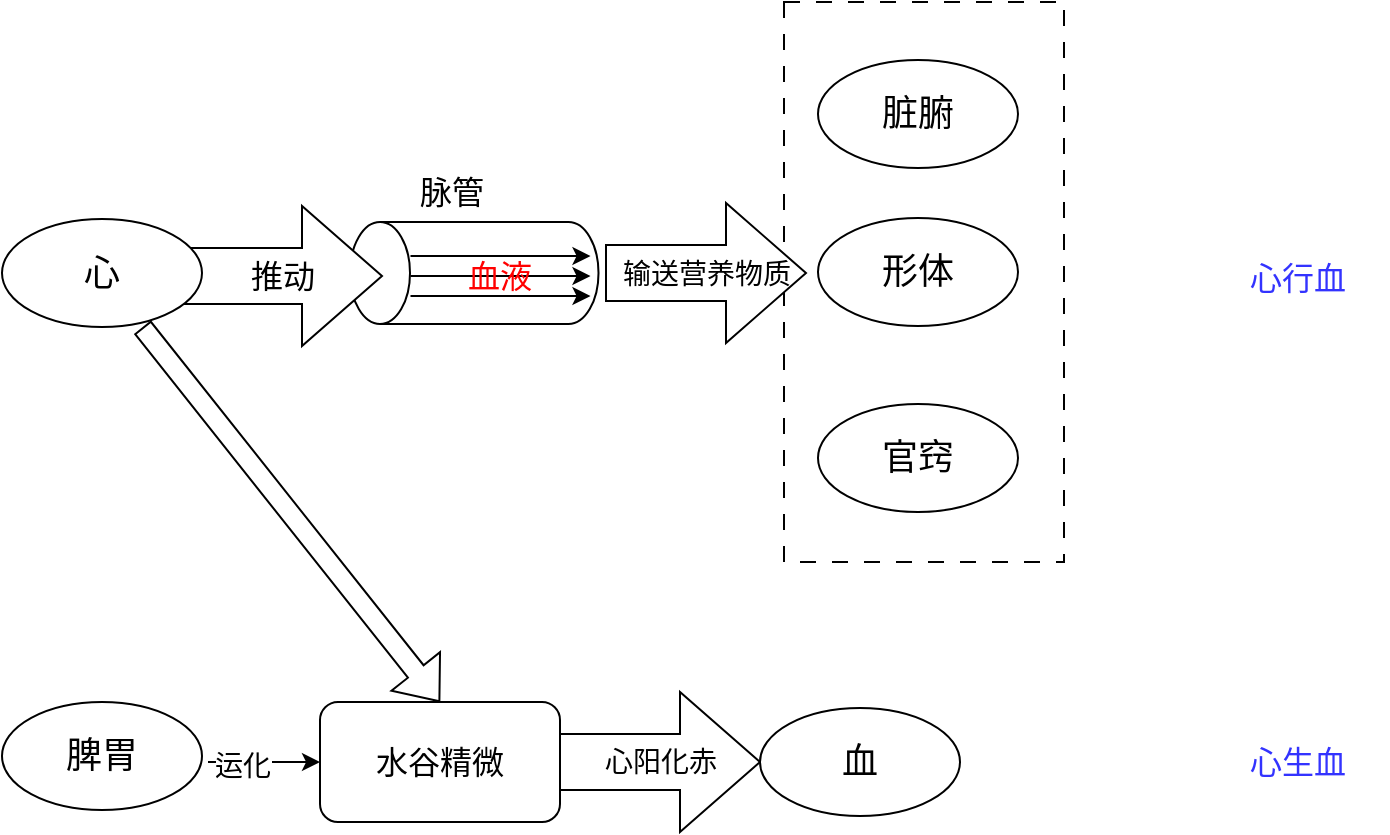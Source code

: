 <mxfile version="22.1.15" type="github">
  <diagram name="第 1 页" id="sFzYDHpx1Lzycq9LIBth">
    <mxGraphModel dx="1050" dy="557" grid="1" gridSize="10" guides="1" tooltips="1" connect="1" arrows="1" fold="1" page="1" pageScale="1" pageWidth="827" pageHeight="1169" math="0" shadow="0">
      <root>
        <mxCell id="0" />
        <mxCell id="1" parent="0" />
        <mxCell id="aVQLpjzn0uQK52kn7M1t-24" value="" style="group" vertex="1" connectable="0" parent="1">
          <mxGeometry x="458" y="100" width="140" height="280" as="geometry" />
        </mxCell>
        <mxCell id="aVQLpjzn0uQK52kn7M1t-22" value="" style="rounded=0;whiteSpace=wrap;html=1;dashed=1;dashPattern=8 8;" vertex="1" parent="aVQLpjzn0uQK52kn7M1t-24">
          <mxGeometry width="140" height="280" as="geometry" />
        </mxCell>
        <mxCell id="aVQLpjzn0uQK52kn7M1t-19" value="官窍" style="ellipse;whiteSpace=wrap;html=1;fontSize=18;" vertex="1" parent="aVQLpjzn0uQK52kn7M1t-24">
          <mxGeometry x="17" y="201" width="100" height="54" as="geometry" />
        </mxCell>
        <mxCell id="aVQLpjzn0uQK52kn7M1t-20" value="形体" style="ellipse;whiteSpace=wrap;html=1;fontSize=18;" vertex="1" parent="aVQLpjzn0uQK52kn7M1t-24">
          <mxGeometry x="17" y="108" width="100" height="54" as="geometry" />
        </mxCell>
        <mxCell id="aVQLpjzn0uQK52kn7M1t-21" value="脏腑" style="ellipse;whiteSpace=wrap;html=1;fontSize=18;" vertex="1" parent="aVQLpjzn0uQK52kn7M1t-24">
          <mxGeometry x="17" y="29" width="100" height="54" as="geometry" />
        </mxCell>
        <mxCell id="aVQLpjzn0uQK52kn7M1t-26" value="输送营养物质" style="html=1;shadow=0;dashed=0;align=center;verticalAlign=middle;shape=mxgraph.arrows2.arrow;dy=0.6;dx=40;notch=0;fontSize=14;" vertex="1" parent="1">
          <mxGeometry x="369" y="200.5" width="100" height="70" as="geometry" />
        </mxCell>
        <mxCell id="aVQLpjzn0uQK52kn7M1t-1" value="" style="shape=cylinder3;whiteSpace=wrap;html=1;boundedLbl=1;backgroundOutline=1;size=15;rotation=-90;" vertex="1" parent="1">
          <mxGeometry x="277.63" y="173.38" width="51" height="124.25" as="geometry" />
        </mxCell>
        <mxCell id="aVQLpjzn0uQK52kn7M1t-11" value="推动" style="html=1;shadow=0;dashed=0;align=center;verticalAlign=middle;shape=mxgraph.arrows2.arrow;dy=0.6;dx=40;notch=0;fontSize=16;" vertex="1" parent="1">
          <mxGeometry x="157" y="202" width="100" height="70" as="geometry" />
        </mxCell>
        <mxCell id="aVQLpjzn0uQK52kn7M1t-8" value="" style="group" vertex="1" connectable="0" parent="1">
          <mxGeometry x="271.25" y="227" width="90" height="20" as="geometry" />
        </mxCell>
        <mxCell id="aVQLpjzn0uQK52kn7M1t-3" value="" style="endArrow=classic;html=1;rounded=0;" edge="1" parent="aVQLpjzn0uQK52kn7M1t-8">
          <mxGeometry width="50" height="50" relative="1" as="geometry">
            <mxPoint as="sourcePoint" />
            <mxPoint x="90" as="targetPoint" />
          </mxGeometry>
        </mxCell>
        <mxCell id="aVQLpjzn0uQK52kn7M1t-6" value="" style="endArrow=classic;html=1;rounded=0;" edge="1" parent="aVQLpjzn0uQK52kn7M1t-8">
          <mxGeometry width="50" height="50" relative="1" as="geometry">
            <mxPoint y="10" as="sourcePoint" />
            <mxPoint x="90" y="10" as="targetPoint" />
          </mxGeometry>
        </mxCell>
        <mxCell id="aVQLpjzn0uQK52kn7M1t-7" value="" style="endArrow=classic;html=1;rounded=0;" edge="1" parent="aVQLpjzn0uQK52kn7M1t-8">
          <mxGeometry width="50" height="50" relative="1" as="geometry">
            <mxPoint y="20" as="sourcePoint" />
            <mxPoint x="90" y="20" as="targetPoint" />
          </mxGeometry>
        </mxCell>
        <mxCell id="aVQLpjzn0uQK52kn7M1t-10" value="心" style="ellipse;whiteSpace=wrap;html=1;fontSize=18;" vertex="1" parent="1">
          <mxGeometry x="67" y="208.5" width="100" height="54" as="geometry" />
        </mxCell>
        <mxCell id="aVQLpjzn0uQK52kn7M1t-12" value="脉管" style="text;html=1;strokeColor=none;fillColor=none;align=center;verticalAlign=middle;whiteSpace=wrap;rounded=0;fontSize=16;" vertex="1" parent="1">
          <mxGeometry x="262" y="180" width="60" height="30" as="geometry" />
        </mxCell>
        <mxCell id="aVQLpjzn0uQK52kn7M1t-17" value="血液" style="text;html=1;strokeColor=none;fillColor=none;align=center;verticalAlign=middle;whiteSpace=wrap;rounded=0;fontSize=16;fontColor=#FF0000;" vertex="1" parent="1">
          <mxGeometry x="286.25" y="222" width="60" height="30" as="geometry" />
        </mxCell>
        <mxCell id="aVQLpjzn0uQK52kn7M1t-27" value="&lt;font style=&quot;font-size: 16px;&quot;&gt;心行血&lt;/font&gt;" style="text;html=1;strokeColor=none;fillColor=none;align=center;verticalAlign=middle;whiteSpace=wrap;rounded=0;fontColor=#3333FF;" vertex="1" parent="1">
          <mxGeometry x="670" y="228" width="90" height="19" as="geometry" />
        </mxCell>
        <mxCell id="aVQLpjzn0uQK52kn7M1t-28" value="脾胃" style="ellipse;whiteSpace=wrap;html=1;fontSize=18;" vertex="1" parent="1">
          <mxGeometry x="67" y="450" width="100" height="54" as="geometry" />
        </mxCell>
        <mxCell id="aVQLpjzn0uQK52kn7M1t-29" value="水谷精微" style="rounded=1;whiteSpace=wrap;html=1;fontSize=16;" vertex="1" parent="1">
          <mxGeometry x="226" y="450" width="120" height="60" as="geometry" />
        </mxCell>
        <mxCell id="aVQLpjzn0uQK52kn7M1t-30" value="" style="endArrow=classic;html=1;rounded=0;entryX=0;entryY=0.5;entryDx=0;entryDy=0;" edge="1" parent="1" target="aVQLpjzn0uQK52kn7M1t-29">
          <mxGeometry width="50" height="50" relative="1" as="geometry">
            <mxPoint x="170" y="480" as="sourcePoint" />
            <mxPoint x="220" y="430" as="targetPoint" />
          </mxGeometry>
        </mxCell>
        <mxCell id="aVQLpjzn0uQK52kn7M1t-37" value="&lt;font style=&quot;font-size: 14px;&quot;&gt;运化&lt;/font&gt;" style="edgeLabel;html=1;align=center;verticalAlign=middle;resizable=0;points=[];" vertex="1" connectable="0" parent="aVQLpjzn0uQK52kn7M1t-30">
          <mxGeometry x="-0.4" y="-2" relative="1" as="geometry">
            <mxPoint as="offset" />
          </mxGeometry>
        </mxCell>
        <mxCell id="aVQLpjzn0uQK52kn7M1t-31" value="" style="shape=flexArrow;endArrow=classic;html=1;rounded=0;exitX=0.702;exitY=1.002;exitDx=0;exitDy=0;exitPerimeter=0;entryX=0.5;entryY=0;entryDx=0;entryDy=0;" edge="1" parent="1" source="aVQLpjzn0uQK52kn7M1t-10" target="aVQLpjzn0uQK52kn7M1t-29">
          <mxGeometry width="50" height="50" relative="1" as="geometry">
            <mxPoint x="390" y="410" as="sourcePoint" />
            <mxPoint x="440" y="360" as="targetPoint" />
          </mxGeometry>
        </mxCell>
        <mxCell id="aVQLpjzn0uQK52kn7M1t-35" value="心阳化赤" style="html=1;shadow=0;dashed=0;align=center;verticalAlign=middle;shape=mxgraph.arrows2.arrow;dy=0.6;dx=40;notch=0;fontSize=14;" vertex="1" parent="1">
          <mxGeometry x="346" y="445" width="100" height="70" as="geometry" />
        </mxCell>
        <mxCell id="aVQLpjzn0uQK52kn7M1t-36" value="血" style="ellipse;whiteSpace=wrap;html=1;fontSize=18;" vertex="1" parent="1">
          <mxGeometry x="446" y="453" width="100" height="54" as="geometry" />
        </mxCell>
        <mxCell id="aVQLpjzn0uQK52kn7M1t-39" value="&lt;font style=&quot;font-size: 16px;&quot;&gt;心生血&lt;/font&gt;" style="text;html=1;strokeColor=none;fillColor=none;align=center;verticalAlign=middle;whiteSpace=wrap;rounded=0;fontColor=#3333FF;" vertex="1" parent="1">
          <mxGeometry x="670" y="470.5" width="90" height="19" as="geometry" />
        </mxCell>
      </root>
    </mxGraphModel>
  </diagram>
</mxfile>
